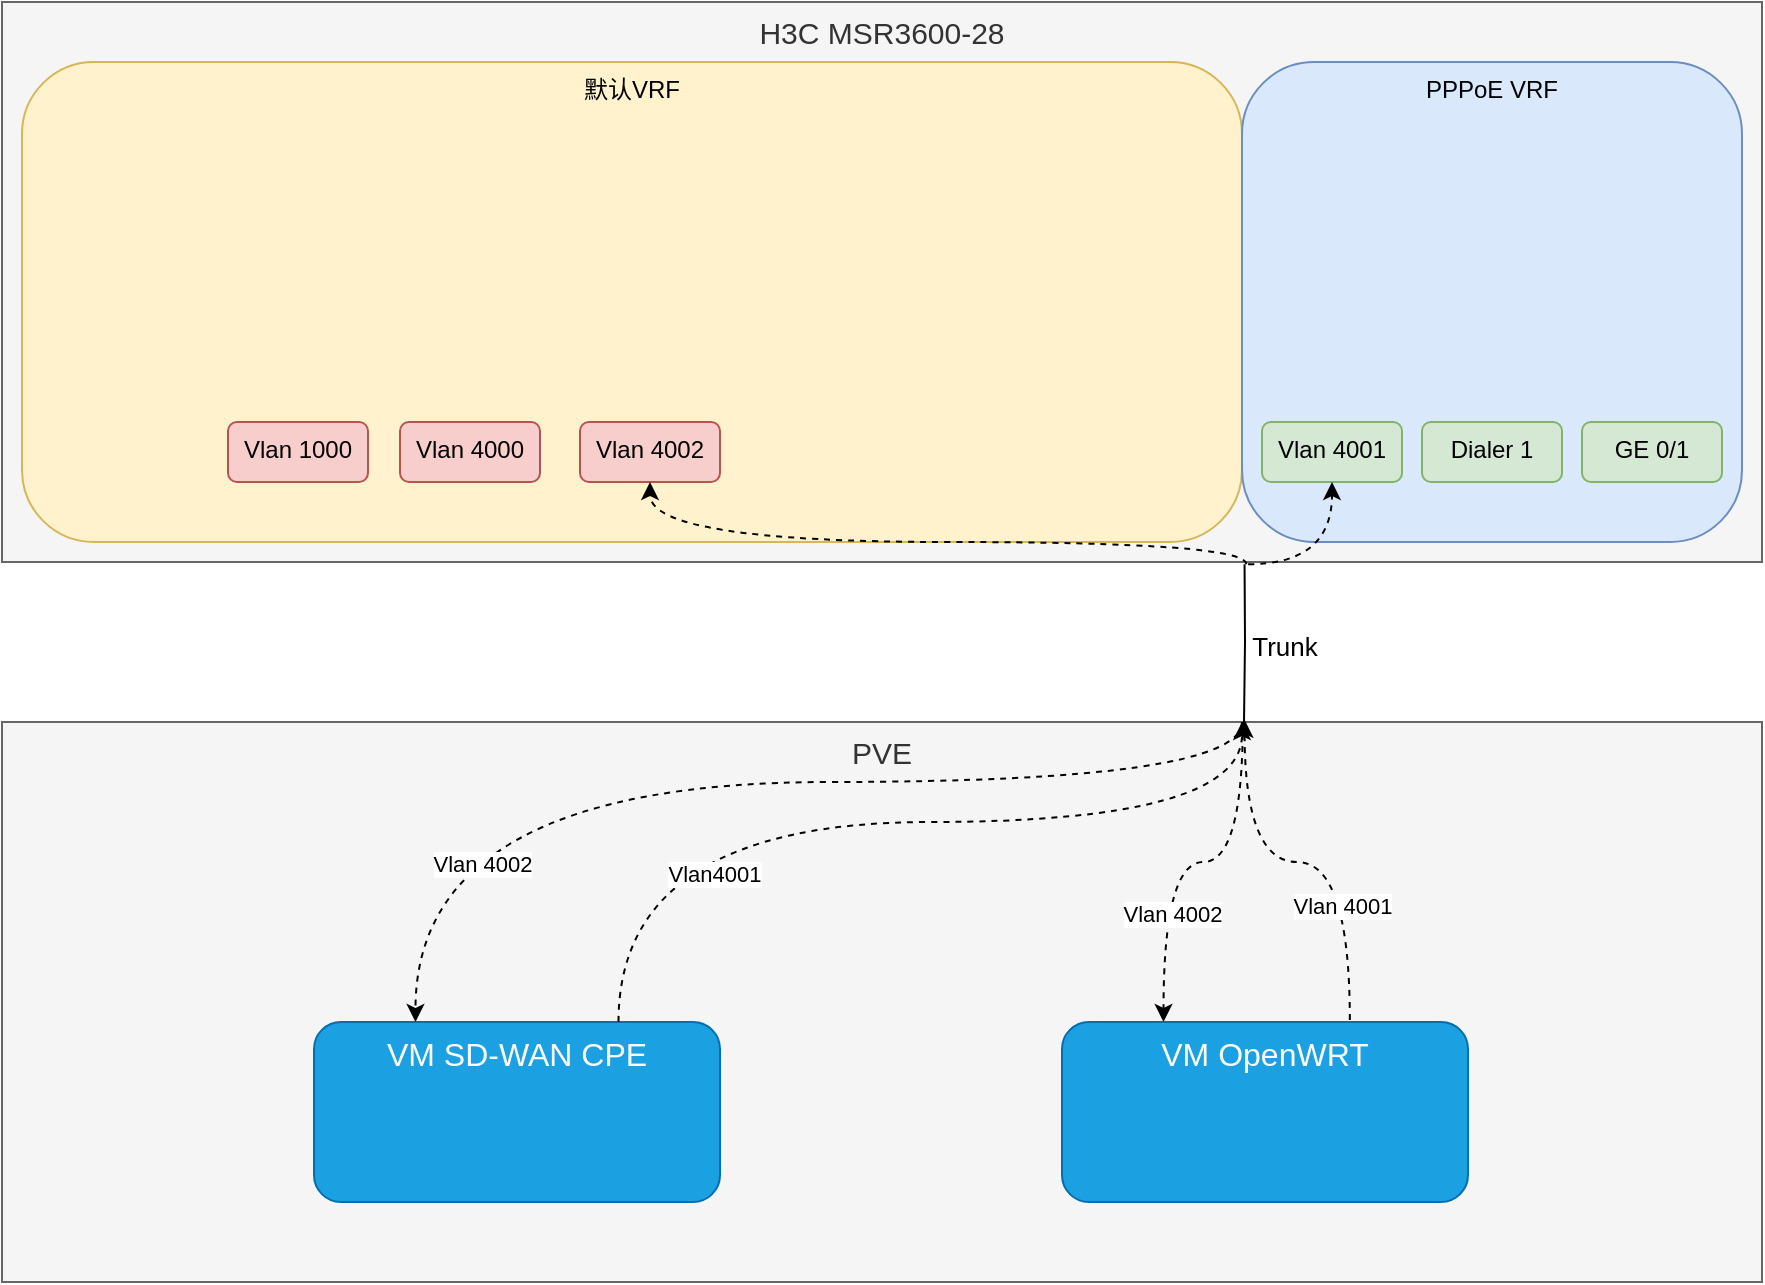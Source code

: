 <mxfile version="15.4.0" type="device"><diagram id="554JBU3LJn0ou6Qs6AHg" name="第 1 页"><mxGraphModel dx="1185" dy="685" grid="1" gridSize="10" guides="1" tooltips="1" connect="1" arrows="1" fold="1" page="1" pageScale="1" pageWidth="827" pageHeight="1169" math="0" shadow="0"><root><mxCell id="0"/><mxCell id="1" parent="0"/><mxCell id="C-bUI5hwsTvV4YrxHgir-19" value="&lt;font style=&quot;font-size: 15px&quot;&gt;PVE&lt;/font&gt;" style="rounded=0;whiteSpace=wrap;html=1;verticalAlign=top;fillColor=#f5f5f5;strokeColor=#666666;fontColor=#333333;" parent="1" vertex="1"><mxGeometry x="220" y="510" width="880" height="280" as="geometry"/></mxCell><mxCell id="C-bUI5hwsTvV4YrxHgir-3" value="&lt;font style=&quot;font-size: 15px&quot;&gt;H3C MSR3600-28&lt;/font&gt;" style="rounded=0;whiteSpace=wrap;html=1;verticalAlign=top;fillColor=#f5f5f5;strokeColor=#666666;fontColor=#333333;" parent="1" vertex="1"><mxGeometry x="220" y="150" width="880" height="280" as="geometry"/></mxCell><mxCell id="C-bUI5hwsTvV4YrxHgir-1" value="默认VRF" style="rounded=1;whiteSpace=wrap;html=1;fillColor=#fff2cc;strokeColor=#d6b656;verticalAlign=top;" parent="1" vertex="1"><mxGeometry x="230" y="180" width="610" height="240" as="geometry"/></mxCell><mxCell id="C-bUI5hwsTvV4YrxHgir-2" value="PPPoE VRF" style="rounded=1;whiteSpace=wrap;html=1;fillColor=#dae8fc;strokeColor=#6c8ebf;verticalAlign=top;" parent="1" vertex="1"><mxGeometry x="840" y="180" width="250" height="240" as="geometry"/></mxCell><mxCell id="C-bUI5hwsTvV4YrxHgir-4" value="Vlan 4001" style="rounded=1;whiteSpace=wrap;html=1;verticalAlign=top;fillColor=#d5e8d4;strokeColor=#82b366;" parent="1" vertex="1"><mxGeometry x="850" y="360" width="70" height="30" as="geometry"/></mxCell><mxCell id="C-bUI5hwsTvV4YrxHgir-5" value="Dialer 1" style="rounded=1;whiteSpace=wrap;html=1;verticalAlign=top;fillColor=#d5e8d4;strokeColor=#82b366;" parent="1" vertex="1"><mxGeometry x="930" y="360" width="70" height="30" as="geometry"/></mxCell><mxCell id="C-bUI5hwsTvV4YrxHgir-6" value="GE 0/1" style="rounded=1;whiteSpace=wrap;html=1;verticalAlign=top;fillColor=#d5e8d4;strokeColor=#82b366;" parent="1" vertex="1"><mxGeometry x="1010" y="360" width="70" height="30" as="geometry"/></mxCell><mxCell id="C-bUI5hwsTvV4YrxHgir-10" value="Vlan 1000" style="rounded=1;whiteSpace=wrap;html=1;verticalAlign=top;fillColor=#f8cecc;strokeColor=#b85450;" parent="1" vertex="1"><mxGeometry x="333" y="360" width="70" height="30" as="geometry"/></mxCell><mxCell id="C-bUI5hwsTvV4YrxHgir-11" value="Vlan 4000" style="rounded=1;whiteSpace=wrap;html=1;verticalAlign=top;fillColor=#f8cecc;strokeColor=#b85450;" parent="1" vertex="1"><mxGeometry x="419" y="360" width="70" height="30" as="geometry"/></mxCell><mxCell id="C-bUI5hwsTvV4YrxHgir-12" value="Vlan 4002" style="rounded=1;whiteSpace=wrap;html=1;verticalAlign=top;fillColor=#f8cecc;strokeColor=#b85450;" parent="1" vertex="1"><mxGeometry x="509" y="360" width="70" height="30" as="geometry"/></mxCell><mxCell id="C-bUI5hwsTvV4YrxHgir-14" style="edgeStyle=orthogonalEdgeStyle;rounded=0;orthogonalLoop=1;jettySize=auto;html=1;entryX=0.706;entryY=1.004;entryDx=0;entryDy=0;entryPerimeter=0;endArrow=none;endFill=0;" parent="1" target="C-bUI5hwsTvV4YrxHgir-3" edge="1"><mxGeometry relative="1" as="geometry"><mxPoint x="841" y="510" as="sourcePoint"/></mxGeometry></mxCell><mxCell id="C-bUI5hwsTvV4YrxHgir-15" value="&lt;font style=&quot;font-size: 13px&quot;&gt;Trunk&lt;/font&gt;" style="edgeLabel;html=1;align=center;verticalAlign=middle;resizable=0;points=[];" parent="C-bUI5hwsTvV4YrxHgir-14" vertex="1" connectable="0"><mxGeometry x="0.247" y="-1" relative="1" as="geometry"><mxPoint x="18" y="11" as="offset"/></mxGeometry></mxCell><mxCell id="C-bUI5hwsTvV4YrxHgir-13" value="&lt;font style=&quot;font-size: 16px&quot;&gt;VM OpenWRT&lt;/font&gt;" style="rounded=1;whiteSpace=wrap;html=1;verticalAlign=top;fillColor=#1ba1e2;strokeColor=#006EAF;fontColor=#ffffff;" parent="1" vertex="1"><mxGeometry x="750" y="660" width="203" height="90" as="geometry"/></mxCell><mxCell id="C-bUI5hwsTvV4YrxHgir-16" value="" style="curved=1;endArrow=classic;html=1;rounded=0;edgeStyle=orthogonalEdgeStyle;exitX=0.707;exitY=1.004;exitDx=0;exitDy=0;exitPerimeter=0;dashed=1;entryX=0.5;entryY=1;entryDx=0;entryDy=0;" parent="1" source="C-bUI5hwsTvV4YrxHgir-3" target="C-bUI5hwsTvV4YrxHgir-12" edge="1"><mxGeometry width="50" height="50" relative="1" as="geometry"><mxPoint x="690" y="510" as="sourcePoint"/><mxPoint x="710" y="460" as="targetPoint"/><Array as="points"><mxPoint x="842" y="420"/><mxPoint x="544" y="420"/></Array></mxGeometry></mxCell><mxCell id="C-bUI5hwsTvV4YrxHgir-18" value="" style="curved=1;endArrow=classic;html=1;rounded=0;dashed=1;edgeStyle=orthogonalEdgeStyle;exitX=0.708;exitY=1.004;exitDx=0;exitDy=0;exitPerimeter=0;entryX=0.5;entryY=1;entryDx=0;entryDy=0;" parent="1" source="C-bUI5hwsTvV4YrxHgir-3" target="C-bUI5hwsTvV4YrxHgir-4" edge="1"><mxGeometry width="50" height="50" relative="1" as="geometry"><mxPoint x="890" y="460" as="sourcePoint"/><mxPoint x="940" y="410" as="targetPoint"/><Array as="points"><mxPoint x="885" y="431"/></Array></mxGeometry></mxCell><mxCell id="C-bUI5hwsTvV4YrxHgir-20" value="" style="curved=1;endArrow=classic;html=1;rounded=0;dashed=1;edgeStyle=orthogonalEdgeStyle;entryX=0.25;entryY=0;entryDx=0;entryDy=0;exitX=0.705;exitY=0;exitDx=0;exitDy=0;exitPerimeter=0;" parent="1" source="C-bUI5hwsTvV4YrxHgir-19" target="C-bUI5hwsTvV4YrxHgir-13" edge="1"><mxGeometry width="50" height="50" relative="1" as="geometry"><mxPoint x="740" y="620" as="sourcePoint"/><mxPoint x="790" y="570" as="targetPoint"/><Array as="points"><mxPoint x="840" y="580"/><mxPoint x="801" y="580"/></Array></mxGeometry></mxCell><mxCell id="C-bUI5hwsTvV4YrxHgir-30" value="Vlan 4002" style="edgeLabel;html=1;align=center;verticalAlign=middle;resizable=0;points=[];" parent="C-bUI5hwsTvV4YrxHgir-20" vertex="1" connectable="0"><mxGeometry x="0.43" y="4" relative="1" as="geometry"><mxPoint as="offset"/></mxGeometry></mxCell><mxCell id="C-bUI5hwsTvV4YrxHgir-22" value="" style="curved=1;endArrow=classic;html=1;rounded=0;dashed=1;edgeStyle=orthogonalEdgeStyle;exitX=0.709;exitY=-0.011;exitDx=0;exitDy=0;entryX=0.706;entryY=-0.004;entryDx=0;entryDy=0;entryPerimeter=0;exitPerimeter=0;" parent="1" source="C-bUI5hwsTvV4YrxHgir-13" target="C-bUI5hwsTvV4YrxHgir-19" edge="1"><mxGeometry width="50" height="50" relative="1" as="geometry"><mxPoint x="900" y="650" as="sourcePoint"/><mxPoint x="950" y="600" as="targetPoint"/><Array as="points"><mxPoint x="894" y="580"/><mxPoint x="841" y="580"/></Array></mxGeometry></mxCell><mxCell id="C-bUI5hwsTvV4YrxHgir-31" value="Vlan 4001" style="edgeLabel;html=1;align=center;verticalAlign=middle;resizable=0;points=[];" parent="C-bUI5hwsTvV4YrxHgir-22" vertex="1" connectable="0"><mxGeometry x="-0.438" y="4" relative="1" as="geometry"><mxPoint as="offset"/></mxGeometry></mxCell><mxCell id="C-bUI5hwsTvV4YrxHgir-23" value="&lt;font style=&quot;font-size: 16px&quot;&gt;VM SD-WAN CPE&lt;/font&gt;" style="rounded=1;whiteSpace=wrap;html=1;verticalAlign=top;fillColor=#1ba1e2;strokeColor=#006EAF;fontColor=#ffffff;" parent="1" vertex="1"><mxGeometry x="376" y="660" width="203" height="90" as="geometry"/></mxCell><mxCell id="C-bUI5hwsTvV4YrxHgir-24" value="" style="curved=1;endArrow=classic;html=1;rounded=0;dashed=1;edgeStyle=orthogonalEdgeStyle;entryX=0.25;entryY=0;entryDx=0;entryDy=0;" parent="1" target="C-bUI5hwsTvV4YrxHgir-23" edge="1"><mxGeometry width="50" height="50" relative="1" as="geometry"><mxPoint x="840" y="510" as="sourcePoint"/><mxPoint x="419" y="620" as="targetPoint"/><Array as="points"><mxPoint x="840" y="540"/><mxPoint x="427" y="540"/></Array></mxGeometry></mxCell><mxCell id="C-bUI5hwsTvV4YrxHgir-29" value="Vlan 4002" style="edgeLabel;html=1;align=center;verticalAlign=middle;resizable=0;points=[];" parent="C-bUI5hwsTvV4YrxHgir-24" vertex="1" connectable="0"><mxGeometry x="0.719" y="33" relative="1" as="geometry"><mxPoint as="offset"/></mxGeometry></mxCell><mxCell id="C-bUI5hwsTvV4YrxHgir-25" value="" style="curved=1;endArrow=classic;html=1;rounded=0;dashed=1;edgeStyle=orthogonalEdgeStyle;exitX=0.75;exitY=0;exitDx=0;exitDy=0;" parent="1" source="C-bUI5hwsTvV4YrxHgir-23" edge="1"><mxGeometry width="50" height="50" relative="1" as="geometry"><mxPoint x="508.997" y="640.13" as="sourcePoint"/><mxPoint x="840" y="510" as="targetPoint"/><Array as="points"><mxPoint x="528" y="560"/><mxPoint x="840" y="560"/></Array></mxGeometry></mxCell><mxCell id="C-bUI5hwsTvV4YrxHgir-28" value="Vlan4001" style="edgeLabel;html=1;align=center;verticalAlign=middle;resizable=0;points=[];" parent="C-bUI5hwsTvV4YrxHgir-25" vertex="1" connectable="0"><mxGeometry x="-0.364" y="-26" relative="1" as="geometry"><mxPoint as="offset"/></mxGeometry></mxCell></root></mxGraphModel></diagram></mxfile>